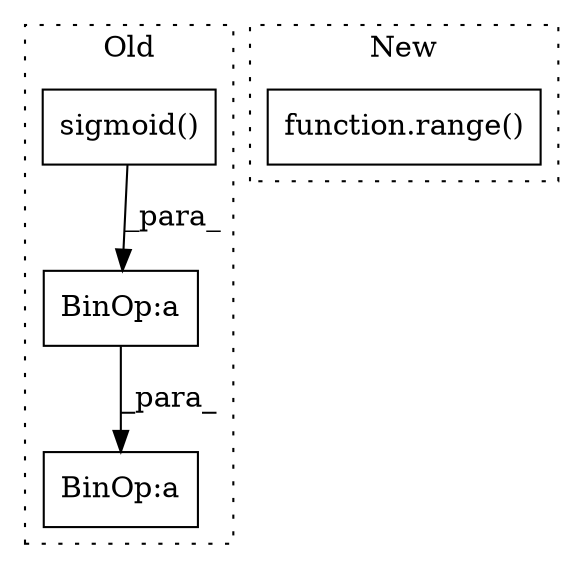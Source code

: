 digraph G {
subgraph cluster0 {
1 [label="sigmoid()" a="75" s="1216,1246" l="10,1" shape="box"];
3 [label="BinOp:a" a="82" s="1587" l="3" shape="box"];
4 [label="BinOp:a" a="82" s="1572" l="3" shape="box"];
label = "Old";
style="dotted";
}
subgraph cluster1 {
2 [label="function.range()" a="75" s="2557,2572" l="6,1" shape="box"];
label = "New";
style="dotted";
}
1 -> 4 [label="_para_"];
4 -> 3 [label="_para_"];
}